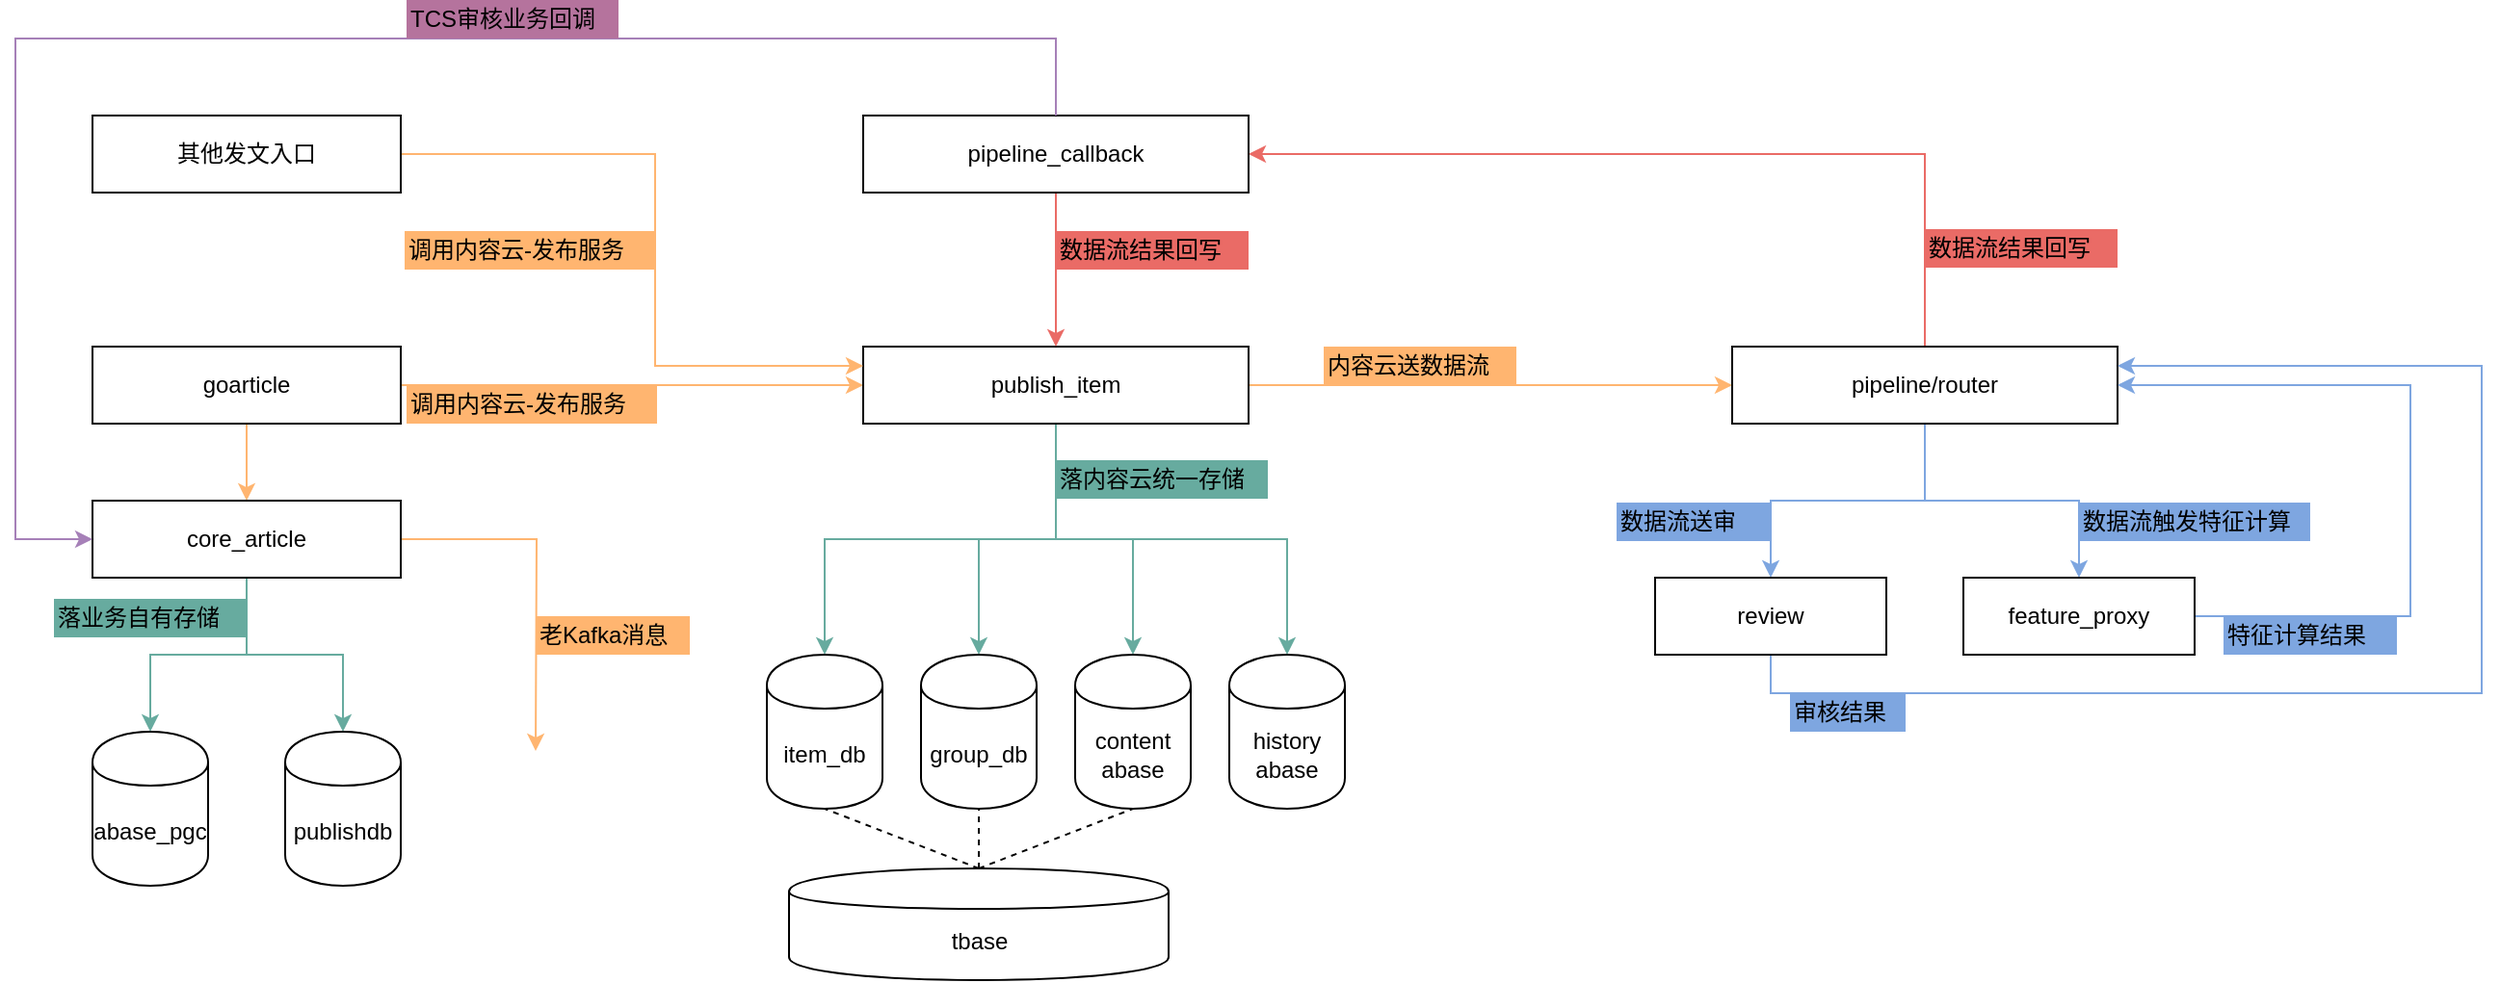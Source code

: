 <mxfile version="12.3.9" type="github" pages="3">
  <diagram id="EpP4jyQt_pI_n_m-LaIv" name="create_item">
    <mxGraphModel dx="1186" dy="613" grid="1" gridSize="10" guides="1" tooltips="1" connect="1" arrows="1" fold="1" page="1" pageScale="1" pageWidth="3300" pageHeight="2339" math="0" shadow="0">
      <root>
        <mxCell id="0"/>
        <mxCell id="1" parent="0"/>
        <mxCell id="oOkz51jh64YVpmQ6YrFG-16" style="edgeStyle=orthogonalEdgeStyle;rounded=0;orthogonalLoop=1;jettySize=auto;html=1;entryX=0;entryY=0.5;entryDx=0;entryDy=0;strokeColor=#FFB570;" parent="1" source="oOkz51jh64YVpmQ6YrFG-1" target="oOkz51jh64YVpmQ6YrFG-5" edge="1">
          <mxGeometry relative="1" as="geometry"/>
        </mxCell>
        <mxCell id="oOkz51jh64YVpmQ6YrFG-18" style="edgeStyle=orthogonalEdgeStyle;rounded=0;orthogonalLoop=1;jettySize=auto;html=1;entryX=0.5;entryY=0;entryDx=0;entryDy=0;strokeColor=#FFB570;" parent="1" source="oOkz51jh64YVpmQ6YrFG-1" target="oOkz51jh64YVpmQ6YrFG-2" edge="1">
          <mxGeometry relative="1" as="geometry"/>
        </mxCell>
        <mxCell id="oOkz51jh64YVpmQ6YrFG-1" value="goarticle" style="rounded=0;whiteSpace=wrap;html=1;" parent="1" vertex="1">
          <mxGeometry x="200" y="360" width="160" height="40" as="geometry"/>
        </mxCell>
        <mxCell id="oOkz51jh64YVpmQ6YrFG-22" style="edgeStyle=orthogonalEdgeStyle;rounded=0;orthogonalLoop=1;jettySize=auto;html=1;strokeColor=#FFB570;" parent="1" source="oOkz51jh64YVpmQ6YrFG-2" edge="1">
          <mxGeometry relative="1" as="geometry">
            <mxPoint x="430" y="570" as="targetPoint"/>
          </mxGeometry>
        </mxCell>
        <mxCell id="oOkz51jh64YVpmQ6YrFG-29" style="edgeStyle=orthogonalEdgeStyle;rounded=0;orthogonalLoop=1;jettySize=auto;html=1;entryX=0.5;entryY=0;entryDx=0;entryDy=0;strokeColor=#67AB9F;" parent="1" source="oOkz51jh64YVpmQ6YrFG-2" target="oOkz51jh64YVpmQ6YrFG-3" edge="1">
          <mxGeometry relative="1" as="geometry"/>
        </mxCell>
        <mxCell id="oOkz51jh64YVpmQ6YrFG-30" style="edgeStyle=orthogonalEdgeStyle;rounded=0;orthogonalLoop=1;jettySize=auto;html=1;entryX=0.5;entryY=0;entryDx=0;entryDy=0;strokeColor=#67AB9F;" parent="1" source="oOkz51jh64YVpmQ6YrFG-2" target="oOkz51jh64YVpmQ6YrFG-4" edge="1">
          <mxGeometry relative="1" as="geometry"/>
        </mxCell>
        <mxCell id="oOkz51jh64YVpmQ6YrFG-2" value="core_article" style="rounded=0;whiteSpace=wrap;html=1;" parent="1" vertex="1">
          <mxGeometry x="200" y="440" width="160" height="40" as="geometry"/>
        </mxCell>
        <mxCell id="oOkz51jh64YVpmQ6YrFG-3" value="abase_pgc" style="shape=cylinder;whiteSpace=wrap;html=1;boundedLbl=1;backgroundOutline=1;" parent="1" vertex="1">
          <mxGeometry x="200" y="560" width="60" height="80" as="geometry"/>
        </mxCell>
        <mxCell id="oOkz51jh64YVpmQ6YrFG-4" value="publishdb" style="shape=cylinder;whiteSpace=wrap;html=1;boundedLbl=1;backgroundOutline=1;" parent="1" vertex="1">
          <mxGeometry x="300" y="560" width="60" height="80" as="geometry"/>
        </mxCell>
        <mxCell id="oOkz51jh64YVpmQ6YrFG-19" style="edgeStyle=orthogonalEdgeStyle;rounded=0;orthogonalLoop=1;jettySize=auto;html=1;entryX=0;entryY=0.5;entryDx=0;entryDy=0;strokeColor=#FFB570;" parent="1" source="oOkz51jh64YVpmQ6YrFG-5" target="oOkz51jh64YVpmQ6YrFG-10" edge="1">
          <mxGeometry relative="1" as="geometry"/>
        </mxCell>
        <mxCell id="oOkz51jh64YVpmQ6YrFG-32" style="edgeStyle=orthogonalEdgeStyle;rounded=0;orthogonalLoop=1;jettySize=auto;html=1;strokeColor=#67AB9F;" parent="1" source="oOkz51jh64YVpmQ6YrFG-5" target="oOkz51jh64YVpmQ6YrFG-6" edge="1">
          <mxGeometry relative="1" as="geometry"/>
        </mxCell>
        <mxCell id="oOkz51jh64YVpmQ6YrFG-33" style="edgeStyle=orthogonalEdgeStyle;rounded=0;orthogonalLoop=1;jettySize=auto;html=1;strokeColor=#67AB9F;" parent="1" source="oOkz51jh64YVpmQ6YrFG-5" target="oOkz51jh64YVpmQ6YrFG-7" edge="1">
          <mxGeometry relative="1" as="geometry"/>
        </mxCell>
        <mxCell id="oOkz51jh64YVpmQ6YrFG-34" style="edgeStyle=orthogonalEdgeStyle;rounded=0;orthogonalLoop=1;jettySize=auto;html=1;entryX=0.5;entryY=0;entryDx=0;entryDy=0;strokeColor=#67AB9F;" parent="1" source="oOkz51jh64YVpmQ6YrFG-5" target="oOkz51jh64YVpmQ6YrFG-8" edge="1">
          <mxGeometry relative="1" as="geometry"/>
        </mxCell>
        <mxCell id="oOkz51jh64YVpmQ6YrFG-35" style="edgeStyle=orthogonalEdgeStyle;rounded=0;orthogonalLoop=1;jettySize=auto;html=1;entryX=0.5;entryY=0;entryDx=0;entryDy=0;strokeColor=#67AB9F;" parent="1" source="oOkz51jh64YVpmQ6YrFG-5" target="oOkz51jh64YVpmQ6YrFG-9" edge="1">
          <mxGeometry relative="1" as="geometry"/>
        </mxCell>
        <mxCell id="oOkz51jh64YVpmQ6YrFG-5" value="publish_item" style="rounded=0;whiteSpace=wrap;html=1;" parent="1" vertex="1">
          <mxGeometry x="600" y="360" width="200" height="40" as="geometry"/>
        </mxCell>
        <mxCell id="oOkz51jh64YVpmQ6YrFG-6" value="item_db" style="shape=cylinder;whiteSpace=wrap;html=1;boundedLbl=1;backgroundOutline=1;" parent="1" vertex="1">
          <mxGeometry x="550" y="520" width="60" height="80" as="geometry"/>
        </mxCell>
        <mxCell id="oOkz51jh64YVpmQ6YrFG-7" value="group_db" style="shape=cylinder;whiteSpace=wrap;html=1;boundedLbl=1;backgroundOutline=1;" parent="1" vertex="1">
          <mxGeometry x="630" y="520" width="60" height="80" as="geometry"/>
        </mxCell>
        <mxCell id="oOkz51jh64YVpmQ6YrFG-8" value="content&lt;br&gt;abase" style="shape=cylinder;whiteSpace=wrap;html=1;boundedLbl=1;backgroundOutline=1;" parent="1" vertex="1">
          <mxGeometry x="710" y="520" width="60" height="80" as="geometry"/>
        </mxCell>
        <mxCell id="oOkz51jh64YVpmQ6YrFG-9" value="history&lt;br&gt;abase" style="shape=cylinder;whiteSpace=wrap;html=1;boundedLbl=1;backgroundOutline=1;" parent="1" vertex="1">
          <mxGeometry x="790" y="520" width="60" height="80" as="geometry"/>
        </mxCell>
        <mxCell id="oOkz51jh64YVpmQ6YrFG-39" style="edgeStyle=orthogonalEdgeStyle;rounded=0;orthogonalLoop=1;jettySize=auto;html=1;entryX=0.5;entryY=0;entryDx=0;entryDy=0;strokeColor=#7EA6E0;" parent="1" source="oOkz51jh64YVpmQ6YrFG-10" target="oOkz51jh64YVpmQ6YrFG-12" edge="1">
          <mxGeometry relative="1" as="geometry"/>
        </mxCell>
        <mxCell id="oOkz51jh64YVpmQ6YrFG-40" style="edgeStyle=orthogonalEdgeStyle;rounded=0;orthogonalLoop=1;jettySize=auto;html=1;entryX=0.5;entryY=0;entryDx=0;entryDy=0;strokeColor=#7EA6E0;" parent="1" source="oOkz51jh64YVpmQ6YrFG-10" target="oOkz51jh64YVpmQ6YrFG-15" edge="1">
          <mxGeometry relative="1" as="geometry"/>
        </mxCell>
        <mxCell id="oOkz51jh64YVpmQ6YrFG-47" style="edgeStyle=orthogonalEdgeStyle;rounded=0;orthogonalLoop=1;jettySize=auto;html=1;entryX=1;entryY=0.5;entryDx=0;entryDy=0;strokeColor=#EA6B66;exitX=0.5;exitY=0;exitDx=0;exitDy=0;" parent="1" source="oOkz51jh64YVpmQ6YrFG-10" target="oOkz51jh64YVpmQ6YrFG-11" edge="1">
          <mxGeometry relative="1" as="geometry"/>
        </mxCell>
        <mxCell id="oOkz51jh64YVpmQ6YrFG-10" value="pipeline/router" style="rounded=0;whiteSpace=wrap;html=1;" parent="1" vertex="1">
          <mxGeometry x="1051" y="360" width="200" height="40" as="geometry"/>
        </mxCell>
        <mxCell id="oOkz51jh64YVpmQ6YrFG-49" style="edgeStyle=orthogonalEdgeStyle;rounded=0;orthogonalLoop=1;jettySize=auto;html=1;entryX=0.5;entryY=0;entryDx=0;entryDy=0;strokeColor=#EA6B66;" parent="1" source="oOkz51jh64YVpmQ6YrFG-11" target="oOkz51jh64YVpmQ6YrFG-5" edge="1">
          <mxGeometry relative="1" as="geometry"/>
        </mxCell>
        <mxCell id="oOkz51jh64YVpmQ6YrFG-11" value="pipeline_callback" style="rounded=0;whiteSpace=wrap;html=1;" parent="1" vertex="1">
          <mxGeometry x="600" y="240" width="200" height="40" as="geometry"/>
        </mxCell>
        <mxCell id="oOkz51jh64YVpmQ6YrFG-45" style="edgeStyle=orthogonalEdgeStyle;rounded=0;orthogonalLoop=1;jettySize=auto;html=1;entryX=1;entryY=0.25;entryDx=0;entryDy=0;strokeColor=#7EA6E0;exitX=0.5;exitY=1;exitDx=0;exitDy=0;" parent="1" source="oOkz51jh64YVpmQ6YrFG-12" target="oOkz51jh64YVpmQ6YrFG-10" edge="1">
          <mxGeometry relative="1" as="geometry">
            <Array as="points">
              <mxPoint x="1071" y="540"/>
              <mxPoint x="1440" y="540"/>
              <mxPoint x="1440" y="370"/>
            </Array>
          </mxGeometry>
        </mxCell>
        <mxCell id="oOkz51jh64YVpmQ6YrFG-51" style="edgeStyle=orthogonalEdgeStyle;rounded=0;orthogonalLoop=1;jettySize=auto;html=1;exitX=0.5;exitY=0;exitDx=0;exitDy=0;entryX=0;entryY=0.5;entryDx=0;entryDy=0;strokeColor=#A680B8;" parent="1" source="oOkz51jh64YVpmQ6YrFG-11" target="oOkz51jh64YVpmQ6YrFG-2" edge="1">
          <mxGeometry relative="1" as="geometry">
            <Array as="points">
              <mxPoint x="700" y="200"/>
              <mxPoint x="160" y="200"/>
              <mxPoint x="160" y="460"/>
            </Array>
          </mxGeometry>
        </mxCell>
        <mxCell id="oOkz51jh64YVpmQ6YrFG-12" value="review" style="rounded=0;whiteSpace=wrap;html=1;" parent="1" vertex="1">
          <mxGeometry x="1011" y="480" width="120" height="40" as="geometry"/>
        </mxCell>
        <mxCell id="oOkz51jh64YVpmQ6YrFG-43" style="edgeStyle=orthogonalEdgeStyle;rounded=0;orthogonalLoop=1;jettySize=auto;html=1;entryX=1;entryY=0.5;entryDx=0;entryDy=0;strokeColor=#7EA6E0;exitX=1;exitY=0.5;exitDx=0;exitDy=0;" parent="1" source="oOkz51jh64YVpmQ6YrFG-15" target="oOkz51jh64YVpmQ6YrFG-10" edge="1">
          <mxGeometry relative="1" as="geometry">
            <Array as="points">
              <mxPoint x="1403" y="500"/>
              <mxPoint x="1403" y="380"/>
            </Array>
          </mxGeometry>
        </mxCell>
        <mxCell id="oOkz51jh64YVpmQ6YrFG-15" value="feature_proxy" style="rounded=0;whiteSpace=wrap;html=1;" parent="1" vertex="1">
          <mxGeometry x="1171" y="480" width="120" height="40" as="geometry"/>
        </mxCell>
        <mxCell id="oOkz51jh64YVpmQ6YrFG-23" value="老Kafka消息&lt;br&gt;" style="text;html=1;resizable=0;points=[];autosize=1;align=left;verticalAlign=top;spacingTop=-4;fillColor=#FFB570;" parent="1" vertex="1">
          <mxGeometry x="430" y="500" width="80" height="20" as="geometry"/>
        </mxCell>
        <mxCell id="oOkz51jh64YVpmQ6YrFG-26" style="edgeStyle=orthogonalEdgeStyle;rounded=0;orthogonalLoop=1;jettySize=auto;html=1;entryX=0;entryY=0.25;entryDx=0;entryDy=0;strokeColor=#FFB570;" parent="1" source="oOkz51jh64YVpmQ6YrFG-25" target="oOkz51jh64YVpmQ6YrFG-5" edge="1">
          <mxGeometry relative="1" as="geometry">
            <Array as="points">
              <mxPoint x="492" y="260"/>
              <mxPoint x="492" y="370"/>
            </Array>
          </mxGeometry>
        </mxCell>
        <mxCell id="oOkz51jh64YVpmQ6YrFG-25" value="其他发文入口" style="rounded=0;whiteSpace=wrap;html=1;" parent="1" vertex="1">
          <mxGeometry x="200" y="240" width="160" height="40" as="geometry"/>
        </mxCell>
        <mxCell id="oOkz51jh64YVpmQ6YrFG-27" value="调用内容云-发布服务" style="text;html=1;resizable=0;points=[];autosize=1;align=left;verticalAlign=top;spacingTop=-4;fillColor=#FFB570;" parent="1" vertex="1">
          <mxGeometry x="363" y="380" width="130" height="20" as="geometry"/>
        </mxCell>
        <mxCell id="oOkz51jh64YVpmQ6YrFG-31" value="落业务自有存储" style="text;html=1;resizable=0;points=[];autosize=1;align=left;verticalAlign=top;spacingTop=-4;fillColor=#67AB9F;" parent="1" vertex="1">
          <mxGeometry x="180" y="491" width="100" height="20" as="geometry"/>
        </mxCell>
        <mxCell id="oOkz51jh64YVpmQ6YrFG-36" value="落内容云统一存储" style="text;html=1;resizable=0;points=[];autosize=1;align=left;verticalAlign=top;spacingTop=-4;fillColor=#67AB9F;" parent="1" vertex="1">
          <mxGeometry x="700" y="419" width="110" height="20" as="geometry"/>
        </mxCell>
        <mxCell id="oOkz51jh64YVpmQ6YrFG-37" value="调用内容云-发布服务" style="text;html=1;resizable=0;points=[];autosize=1;align=left;verticalAlign=top;spacingTop=-4;fillColor=#FFB570;" parent="1" vertex="1">
          <mxGeometry x="362" y="300" width="130" height="20" as="geometry"/>
        </mxCell>
        <mxCell id="oOkz51jh64YVpmQ6YrFG-38" value="内容云送数据流" style="text;html=1;resizable=0;points=[];autosize=1;align=left;verticalAlign=top;spacingTop=-4;fillColor=#FFB570;" parent="1" vertex="1">
          <mxGeometry x="839" y="360" width="100" height="20" as="geometry"/>
        </mxCell>
        <mxCell id="oOkz51jh64YVpmQ6YrFG-41" value="数据流送审" style="text;html=1;resizable=0;points=[];autosize=1;align=left;verticalAlign=top;spacingTop=-4;fillColor=#7EA6E0;" parent="1" vertex="1">
          <mxGeometry x="991" y="441" width="80" height="20" as="geometry"/>
        </mxCell>
        <mxCell id="oOkz51jh64YVpmQ6YrFG-42" value="数据流触发特征计算" style="text;html=1;resizable=0;points=[];autosize=1;align=left;verticalAlign=top;spacingTop=-4;fillColor=#7EA6E0;" parent="1" vertex="1">
          <mxGeometry x="1231" y="441" width="120" height="20" as="geometry"/>
        </mxCell>
        <mxCell id="oOkz51jh64YVpmQ6YrFG-44" value="特征计算结果" style="text;html=1;resizable=0;points=[];autosize=1;align=left;verticalAlign=top;spacingTop=-4;fillColor=#7EA6E0;" parent="1" vertex="1">
          <mxGeometry x="1306" y="500" width="90" height="20" as="geometry"/>
        </mxCell>
        <mxCell id="oOkz51jh64YVpmQ6YrFG-46" value="审核结果" style="text;html=1;resizable=0;points=[];autosize=1;align=left;verticalAlign=top;spacingTop=-4;fillColor=#7EA6E0;" parent="1" vertex="1">
          <mxGeometry x="1081" y="540" width="60" height="20" as="geometry"/>
        </mxCell>
        <mxCell id="oOkz51jh64YVpmQ6YrFG-48" value="数据流结果回写" style="text;html=1;resizable=0;points=[];autosize=1;align=left;verticalAlign=top;spacingTop=-4;fillColor=#EA6B66;" parent="1" vertex="1">
          <mxGeometry x="1151" y="299" width="100" height="20" as="geometry"/>
        </mxCell>
        <mxCell id="oOkz51jh64YVpmQ6YrFG-50" value="数据流结果回写" style="text;html=1;resizable=0;points=[];autosize=1;align=left;verticalAlign=top;spacingTop=-4;fillColor=#EA6B66;" parent="1" vertex="1">
          <mxGeometry x="700" y="300" width="100" height="20" as="geometry"/>
        </mxCell>
        <mxCell id="oOkz51jh64YVpmQ6YrFG-52" value="TCS审核业务回调" style="text;html=1;resizable=0;points=[];autosize=1;align=left;verticalAlign=top;spacingTop=-4;fillColor=#B5739D;" parent="1" vertex="1">
          <mxGeometry x="363" y="180" width="110" height="20" as="geometry"/>
        </mxCell>
        <mxCell id="J-Qc5nyTS2z0OFROKKuH-1" value="tbase" style="shape=cylinder;whiteSpace=wrap;html=1;boundedLbl=1;backgroundOutline=1;" vertex="1" parent="1">
          <mxGeometry x="561.5" y="631" width="197" height="58" as="geometry"/>
        </mxCell>
        <mxCell id="J-Qc5nyTS2z0OFROKKuH-2" value="" style="endArrow=none;dashed=1;html=1;entryX=0.5;entryY=1;entryDx=0;entryDy=0;exitX=0.5;exitY=0;exitDx=0;exitDy=0;" edge="1" parent="1" source="J-Qc5nyTS2z0OFROKKuH-1" target="oOkz51jh64YVpmQ6YrFG-6">
          <mxGeometry width="50" height="50" relative="1" as="geometry">
            <mxPoint x="569" y="638" as="sourcePoint"/>
            <mxPoint x="619" y="588" as="targetPoint"/>
          </mxGeometry>
        </mxCell>
        <mxCell id="J-Qc5nyTS2z0OFROKKuH-3" value="" style="endArrow=none;dashed=1;html=1;entryX=0.5;entryY=1;entryDx=0;entryDy=0;exitX=0.5;exitY=0;exitDx=0;exitDy=0;" edge="1" parent="1" source="J-Qc5nyTS2z0OFROKKuH-1" target="oOkz51jh64YVpmQ6YrFG-7">
          <mxGeometry width="50" height="50" relative="1" as="geometry">
            <mxPoint x="660" y="621" as="sourcePoint"/>
            <mxPoint x="590" y="610" as="targetPoint"/>
          </mxGeometry>
        </mxCell>
        <mxCell id="J-Qc5nyTS2z0OFROKKuH-4" value="" style="endArrow=none;dashed=1;html=1;entryX=0.5;entryY=1;entryDx=0;entryDy=0;exitX=0.5;exitY=0;exitDx=0;exitDy=0;" edge="1" parent="1" source="J-Qc5nyTS2z0OFROKKuH-1" target="oOkz51jh64YVpmQ6YrFG-8">
          <mxGeometry width="50" height="50" relative="1" as="geometry">
            <mxPoint x="670" y="629" as="sourcePoint"/>
            <mxPoint x="590" y="610" as="targetPoint"/>
          </mxGeometry>
        </mxCell>
      </root>
    </mxGraphModel>
  </diagram>
  <diagram id="zYw7bNi2c0RoIsrcvD85" name="modify_attr">
    <mxGraphModel dx="1158" dy="647" grid="0" gridSize="10" guides="1" tooltips="1" connect="1" arrows="1" fold="1" page="1" pageScale="1" pageWidth="3300" pageHeight="2339" math="0" shadow="0">
      <root>
        <mxCell id="j9Kb1_K6KzyIcy2ZRyKr-0"/>
        <mxCell id="j9Kb1_K6KzyIcy2ZRyKr-1" parent="j9Kb1_K6KzyIcy2ZRyKr-0"/>
        <mxCell id="Cj10wNdmsMZccu9kjFUP-3" style="edgeStyle=orthogonalEdgeStyle;rounded=0;orthogonalLoop=1;jettySize=auto;html=1;strokeColor=#FFB570;" edge="1" parent="j9Kb1_K6KzyIcy2ZRyKr-1" source="Cj10wNdmsMZccu9kjFUP-6">
          <mxGeometry relative="1" as="geometry">
            <mxPoint x="430" y="460" as="targetPoint"/>
            <Array as="points">
              <mxPoint x="430" y="390"/>
            </Array>
          </mxGeometry>
        </mxCell>
        <mxCell id="Cj10wNdmsMZccu9kjFUP-4" style="edgeStyle=orthogonalEdgeStyle;rounded=0;orthogonalLoop=1;jettySize=auto;html=1;entryX=0.5;entryY=0;entryDx=0;entryDy=0;strokeColor=#67AB9F;" edge="1" parent="j9Kb1_K6KzyIcy2ZRyKr-1" source="Cj10wNdmsMZccu9kjFUP-6" target="Cj10wNdmsMZccu9kjFUP-7">
          <mxGeometry relative="1" as="geometry"/>
        </mxCell>
        <mxCell id="Cj10wNdmsMZccu9kjFUP-5" style="edgeStyle=orthogonalEdgeStyle;rounded=0;orthogonalLoop=1;jettySize=auto;html=1;entryX=0.5;entryY=0;entryDx=0;entryDy=0;strokeColor=#67AB9F;" edge="1" parent="j9Kb1_K6KzyIcy2ZRyKr-1" source="Cj10wNdmsMZccu9kjFUP-6" target="Cj10wNdmsMZccu9kjFUP-8">
          <mxGeometry relative="1" as="geometry"/>
        </mxCell>
        <mxCell id="Cj10wNdmsMZccu9kjFUP-49" style="edgeStyle=orthogonalEdgeStyle;rounded=0;orthogonalLoop=1;jettySize=auto;html=1;exitX=1;exitY=0.5;exitDx=0;exitDy=0;entryX=0;entryY=0.5;entryDx=0;entryDy=0;strokeColor=#FFB570;" edge="1" parent="j9Kb1_K6KzyIcy2ZRyKr-1" source="Cj10wNdmsMZccu9kjFUP-6" target="Cj10wNdmsMZccu9kjFUP-14">
          <mxGeometry relative="1" as="geometry"/>
        </mxCell>
        <mxCell id="Cj10wNdmsMZccu9kjFUP-6" value="core_article" style="rounded=0;whiteSpace=wrap;html=1;" vertex="1" parent="j9Kb1_K6KzyIcy2ZRyKr-1">
          <mxGeometry x="200" y="360" width="160" height="40" as="geometry"/>
        </mxCell>
        <mxCell id="Cj10wNdmsMZccu9kjFUP-7" value="abase_pgc" style="shape=cylinder;whiteSpace=wrap;html=1;boundedLbl=1;backgroundOutline=1;" vertex="1" parent="j9Kb1_K6KzyIcy2ZRyKr-1">
          <mxGeometry x="200" y="480" width="60" height="80" as="geometry"/>
        </mxCell>
        <mxCell id="Cj10wNdmsMZccu9kjFUP-8" value="publishdb" style="shape=cylinder;whiteSpace=wrap;html=1;boundedLbl=1;backgroundOutline=1;" vertex="1" parent="j9Kb1_K6KzyIcy2ZRyKr-1">
          <mxGeometry x="300" y="480" width="60" height="80" as="geometry"/>
        </mxCell>
        <mxCell id="Cj10wNdmsMZccu9kjFUP-9" style="edgeStyle=orthogonalEdgeStyle;rounded=0;orthogonalLoop=1;jettySize=auto;html=1;entryX=0;entryY=0.5;entryDx=0;entryDy=0;strokeColor=#FFB570;" edge="1" parent="j9Kb1_K6KzyIcy2ZRyKr-1" source="Cj10wNdmsMZccu9kjFUP-14" target="Cj10wNdmsMZccu9kjFUP-22">
          <mxGeometry relative="1" as="geometry"/>
        </mxCell>
        <mxCell id="Cj10wNdmsMZccu9kjFUP-10" style="edgeStyle=orthogonalEdgeStyle;rounded=0;orthogonalLoop=1;jettySize=auto;html=1;strokeColor=#67AB9F;" edge="1" parent="j9Kb1_K6KzyIcy2ZRyKr-1" source="Cj10wNdmsMZccu9kjFUP-14" target="Cj10wNdmsMZccu9kjFUP-15">
          <mxGeometry relative="1" as="geometry">
            <Array as="points">
              <mxPoint x="700" y="460"/>
              <mxPoint x="580" y="460"/>
            </Array>
          </mxGeometry>
        </mxCell>
        <mxCell id="Cj10wNdmsMZccu9kjFUP-11" style="edgeStyle=orthogonalEdgeStyle;rounded=0;orthogonalLoop=1;jettySize=auto;html=1;strokeColor=#67AB9F;" edge="1" parent="j9Kb1_K6KzyIcy2ZRyKr-1" source="Cj10wNdmsMZccu9kjFUP-14" target="Cj10wNdmsMZccu9kjFUP-16">
          <mxGeometry relative="1" as="geometry">
            <Array as="points">
              <mxPoint x="700" y="460"/>
              <mxPoint x="660" y="460"/>
            </Array>
          </mxGeometry>
        </mxCell>
        <mxCell id="Cj10wNdmsMZccu9kjFUP-12" style="edgeStyle=orthogonalEdgeStyle;rounded=0;orthogonalLoop=1;jettySize=auto;html=1;entryX=0.5;entryY=0;entryDx=0;entryDy=0;strokeColor=#67AB9F;" edge="1" parent="j9Kb1_K6KzyIcy2ZRyKr-1" source="Cj10wNdmsMZccu9kjFUP-14" target="Cj10wNdmsMZccu9kjFUP-17">
          <mxGeometry relative="1" as="geometry">
            <Array as="points">
              <mxPoint x="700" y="460"/>
              <mxPoint x="740" y="460"/>
            </Array>
          </mxGeometry>
        </mxCell>
        <mxCell id="Cj10wNdmsMZccu9kjFUP-13" style="edgeStyle=orthogonalEdgeStyle;rounded=0;orthogonalLoop=1;jettySize=auto;html=1;entryX=0.5;entryY=0;entryDx=0;entryDy=0;strokeColor=#67AB9F;" edge="1" parent="j9Kb1_K6KzyIcy2ZRyKr-1" source="Cj10wNdmsMZccu9kjFUP-14" target="Cj10wNdmsMZccu9kjFUP-18">
          <mxGeometry relative="1" as="geometry">
            <Array as="points">
              <mxPoint x="700" y="460"/>
              <mxPoint x="820" y="460"/>
            </Array>
          </mxGeometry>
        </mxCell>
        <mxCell id="Cj10wNdmsMZccu9kjFUP-14" value="publish_item" style="rounded=0;whiteSpace=wrap;html=1;" vertex="1" parent="j9Kb1_K6KzyIcy2ZRyKr-1">
          <mxGeometry x="600" y="360" width="200" height="40" as="geometry"/>
        </mxCell>
        <mxCell id="Cj10wNdmsMZccu9kjFUP-15" value="item_db" style="shape=cylinder;whiteSpace=wrap;html=1;boundedLbl=1;backgroundOutline=1;" vertex="1" parent="j9Kb1_K6KzyIcy2ZRyKr-1">
          <mxGeometry x="550" y="490" width="60" height="80" as="geometry"/>
        </mxCell>
        <mxCell id="Cj10wNdmsMZccu9kjFUP-16" value="group_db" style="shape=cylinder;whiteSpace=wrap;html=1;boundedLbl=1;backgroundOutline=1;" vertex="1" parent="j9Kb1_K6KzyIcy2ZRyKr-1">
          <mxGeometry x="630" y="490" width="60" height="80" as="geometry"/>
        </mxCell>
        <mxCell id="Cj10wNdmsMZccu9kjFUP-17" value="content&lt;br&gt;abase" style="shape=cylinder;whiteSpace=wrap;html=1;boundedLbl=1;backgroundOutline=1;" vertex="1" parent="j9Kb1_K6KzyIcy2ZRyKr-1">
          <mxGeometry x="710" y="490" width="60" height="80" as="geometry"/>
        </mxCell>
        <mxCell id="Cj10wNdmsMZccu9kjFUP-18" value="history&lt;br&gt;abase" style="shape=cylinder;whiteSpace=wrap;html=1;boundedLbl=1;backgroundOutline=1;" vertex="1" parent="j9Kb1_K6KzyIcy2ZRyKr-1">
          <mxGeometry x="790" y="490" width="60" height="80" as="geometry"/>
        </mxCell>
        <mxCell id="Cj10wNdmsMZccu9kjFUP-21" style="edgeStyle=orthogonalEdgeStyle;rounded=0;orthogonalLoop=1;jettySize=auto;html=1;entryX=1;entryY=0.5;entryDx=0;entryDy=0;strokeColor=#EA6B66;exitX=0.5;exitY=0;exitDx=0;exitDy=0;" edge="1" parent="j9Kb1_K6KzyIcy2ZRyKr-1" source="Cj10wNdmsMZccu9kjFUP-22" target="Cj10wNdmsMZccu9kjFUP-24">
          <mxGeometry relative="1" as="geometry"/>
        </mxCell>
        <mxCell id="Cj10wNdmsMZccu9kjFUP-22" value="pipeline/router" style="rounded=0;whiteSpace=wrap;html=1;" vertex="1" parent="j9Kb1_K6KzyIcy2ZRyKr-1">
          <mxGeometry x="960" y="360" width="200" height="40" as="geometry"/>
        </mxCell>
        <mxCell id="Cj10wNdmsMZccu9kjFUP-23" style="edgeStyle=orthogonalEdgeStyle;rounded=0;orthogonalLoop=1;jettySize=auto;html=1;entryX=0.5;entryY=0;entryDx=0;entryDy=0;strokeColor=#EA6B66;" edge="1" parent="j9Kb1_K6KzyIcy2ZRyKr-1" source="Cj10wNdmsMZccu9kjFUP-24" target="Cj10wNdmsMZccu9kjFUP-14">
          <mxGeometry relative="1" as="geometry"/>
        </mxCell>
        <mxCell id="Cj10wNdmsMZccu9kjFUP-24" value="pipeline_callback" style="rounded=0;whiteSpace=wrap;html=1;" vertex="1" parent="j9Kb1_K6KzyIcy2ZRyKr-1">
          <mxGeometry x="600" y="240" width="200" height="40" as="geometry"/>
        </mxCell>
        <mxCell id="Cj10wNdmsMZccu9kjFUP-30" value="老Kafka消息&lt;br&gt;" style="text;html=1;resizable=0;points=[];autosize=1;align=left;verticalAlign=top;spacingTop=-4;fillColor=#FFB570;" vertex="1" parent="j9Kb1_K6KzyIcy2ZRyKr-1">
          <mxGeometry x="430" y="400" width="80" height="20" as="geometry"/>
        </mxCell>
        <mxCell id="Cj10wNdmsMZccu9kjFUP-34" value="落业务自有存储" style="text;html=1;resizable=0;points=[];autosize=1;align=left;verticalAlign=top;spacingTop=-4;fillColor=#67AB9F;" vertex="1" parent="j9Kb1_K6KzyIcy2ZRyKr-1">
          <mxGeometry x="180" y="409" width="100" height="20" as="geometry"/>
        </mxCell>
        <mxCell id="Cj10wNdmsMZccu9kjFUP-35" value="落内容云统一存储" style="text;html=1;resizable=0;points=[];autosize=1;align=left;verticalAlign=top;spacingTop=-4;fillColor=#67AB9F;" vertex="1" parent="j9Kb1_K6KzyIcy2ZRyKr-1">
          <mxGeometry x="700" y="419" width="110" height="20" as="geometry"/>
        </mxCell>
        <mxCell id="Cj10wNdmsMZccu9kjFUP-37" value="内容云送数据流" style="text;html=1;resizable=0;points=[];autosize=1;align=left;verticalAlign=top;spacingTop=-4;fillColor=#FFB570;" vertex="1" parent="j9Kb1_K6KzyIcy2ZRyKr-1">
          <mxGeometry x="830" y="360" width="100" height="20" as="geometry"/>
        </mxCell>
        <mxCell id="Cj10wNdmsMZccu9kjFUP-42" value="数据流结果回写" style="text;html=1;resizable=0;points=[];autosize=1;align=left;verticalAlign=top;spacingTop=-4;fillColor=#EA6B66;" vertex="1" parent="j9Kb1_K6KzyIcy2ZRyKr-1">
          <mxGeometry x="1060" y="299" width="100" height="20" as="geometry"/>
        </mxCell>
        <mxCell id="Cj10wNdmsMZccu9kjFUP-43" value="数据流结果回写" style="text;html=1;resizable=0;points=[];autosize=1;align=left;verticalAlign=top;spacingTop=-4;fillColor=#EA6B66;" vertex="1" parent="j9Kb1_K6KzyIcy2ZRyKr-1">
          <mxGeometry x="700" y="300" width="100" height="20" as="geometry"/>
        </mxCell>
        <mxCell id="Cj10wNdmsMZccu9kjFUP-45" value="tbase" style="shape=cylinder;whiteSpace=wrap;html=1;boundedLbl=1;backgroundOutline=1;" vertex="1" parent="j9Kb1_K6KzyIcy2ZRyKr-1">
          <mxGeometry x="561.5" y="601" width="197" height="58" as="geometry"/>
        </mxCell>
        <mxCell id="Cj10wNdmsMZccu9kjFUP-46" value="" style="endArrow=none;dashed=1;html=1;entryX=0.5;entryY=1;entryDx=0;entryDy=0;exitX=0.5;exitY=0;exitDx=0;exitDy=0;" edge="1" parent="j9Kb1_K6KzyIcy2ZRyKr-1" source="Cj10wNdmsMZccu9kjFUP-45" target="Cj10wNdmsMZccu9kjFUP-15">
          <mxGeometry width="50" height="50" relative="1" as="geometry">
            <mxPoint x="569" y="608" as="sourcePoint"/>
            <mxPoint x="619" y="558" as="targetPoint"/>
          </mxGeometry>
        </mxCell>
        <mxCell id="Cj10wNdmsMZccu9kjFUP-47" value="" style="endArrow=none;dashed=1;html=1;entryX=0.5;entryY=1;entryDx=0;entryDy=0;exitX=0.5;exitY=0;exitDx=0;exitDy=0;" edge="1" parent="j9Kb1_K6KzyIcy2ZRyKr-1" source="Cj10wNdmsMZccu9kjFUP-45" target="Cj10wNdmsMZccu9kjFUP-16">
          <mxGeometry width="50" height="50" relative="1" as="geometry">
            <mxPoint x="660" y="591" as="sourcePoint"/>
            <mxPoint x="590" y="580" as="targetPoint"/>
          </mxGeometry>
        </mxCell>
        <mxCell id="Cj10wNdmsMZccu9kjFUP-48" value="" style="endArrow=none;dashed=1;html=1;entryX=0.5;entryY=1;entryDx=0;entryDy=0;exitX=0.5;exitY=0;exitDx=0;exitDy=0;" edge="1" parent="j9Kb1_K6KzyIcy2ZRyKr-1" source="Cj10wNdmsMZccu9kjFUP-45" target="Cj10wNdmsMZccu9kjFUP-17">
          <mxGeometry width="50" height="50" relative="1" as="geometry">
            <mxPoint x="670" y="599" as="sourcePoint"/>
            <mxPoint x="590" y="580" as="targetPoint"/>
          </mxGeometry>
        </mxCell>
        <mxCell id="Cj10wNdmsMZccu9kjFUP-50" value="修改在线属性/修改history属性" style="text;html=1;align=center;verticalAlign=middle;resizable=0;points=[];;autosize=1;fillColor=#FFB570;" vertex="1" parent="j9Kb1_K6KzyIcy2ZRyKr-1">
          <mxGeometry x="391" y="360" width="170" height="20" as="geometry"/>
        </mxCell>
        <mxCell id="uIkFVY_VnUx2Y8d6uILq-1" style="edgeStyle=orthogonalEdgeStyle;rounded=0;orthogonalLoop=1;jettySize=auto;html=1;entryX=0;entryY=0.25;entryDx=0;entryDy=0;strokeColor=#FFB570;" edge="1" parent="j9Kb1_K6KzyIcy2ZRyKr-1" source="uIkFVY_VnUx2Y8d6uILq-0" target="Cj10wNdmsMZccu9kjFUP-14">
          <mxGeometry relative="1" as="geometry">
            <Array as="points">
              <mxPoint x="570" y="260"/>
              <mxPoint x="570" y="370"/>
            </Array>
          </mxGeometry>
        </mxCell>
        <mxCell id="uIkFVY_VnUx2Y8d6uILq-0" value="其他修改入口" style="rounded=0;whiteSpace=wrap;html=1;" vertex="1" parent="j9Kb1_K6KzyIcy2ZRyKr-1">
          <mxGeometry x="200" y="240" width="160" height="40" as="geometry"/>
        </mxCell>
        <mxCell id="uIkFVY_VnUx2Y8d6uILq-2" value="修改在线属性/修改history属性" style="text;html=1;align=center;verticalAlign=middle;resizable=0;points=[];;autosize=1;fillColor=#FFB570;" vertex="1" parent="j9Kb1_K6KzyIcy2ZRyKr-1">
          <mxGeometry x="380" y="260" width="170" height="20" as="geometry"/>
        </mxCell>
      </root>
    </mxGraphModel>
  </diagram>
  <diagram id="5hRqLa-cXZ7MAn5_sRpX" name="delete">
    <mxGraphModel dx="1158" dy="647" grid="0" gridSize="10" guides="1" tooltips="1" connect="1" arrows="1" fold="1" page="1" pageScale="1" pageWidth="3300" pageHeight="2339" math="0" shadow="0">
      <root>
        <mxCell id="iRkzsAvpIhlEOMWiffFH-0"/>
        <mxCell id="iRkzsAvpIhlEOMWiffFH-1" parent="iRkzsAvpIhlEOMWiffFH-0"/>
        <mxCell id="Y_5ltwFtwopd_puXRpSr-0" style="edgeStyle=orthogonalEdgeStyle;rounded=0;orthogonalLoop=1;jettySize=auto;html=1;strokeColor=#FFB570;" edge="1" parent="iRkzsAvpIhlEOMWiffFH-1" source="Y_5ltwFtwopd_puXRpSr-4">
          <mxGeometry relative="1" as="geometry">
            <mxPoint x="430" y="460" as="targetPoint"/>
            <Array as="points">
              <mxPoint x="430" y="390"/>
            </Array>
          </mxGeometry>
        </mxCell>
        <mxCell id="Y_5ltwFtwopd_puXRpSr-1" style="edgeStyle=orthogonalEdgeStyle;rounded=0;orthogonalLoop=1;jettySize=auto;html=1;entryX=0.5;entryY=0;entryDx=0;entryDy=0;strokeColor=#67AB9F;" edge="1" parent="iRkzsAvpIhlEOMWiffFH-1" source="Y_5ltwFtwopd_puXRpSr-4" target="Y_5ltwFtwopd_puXRpSr-5">
          <mxGeometry relative="1" as="geometry"/>
        </mxCell>
        <mxCell id="Y_5ltwFtwopd_puXRpSr-2" style="edgeStyle=orthogonalEdgeStyle;rounded=0;orthogonalLoop=1;jettySize=auto;html=1;entryX=0.5;entryY=0;entryDx=0;entryDy=0;strokeColor=#67AB9F;" edge="1" parent="iRkzsAvpIhlEOMWiffFH-1" source="Y_5ltwFtwopd_puXRpSr-4" target="Y_5ltwFtwopd_puXRpSr-6">
          <mxGeometry relative="1" as="geometry"/>
        </mxCell>
        <mxCell id="Y_5ltwFtwopd_puXRpSr-3" style="edgeStyle=orthogonalEdgeStyle;rounded=0;orthogonalLoop=1;jettySize=auto;html=1;exitX=1;exitY=0.5;exitDx=0;exitDy=0;entryX=0;entryY=0.5;entryDx=0;entryDy=0;strokeColor=#FFB570;" edge="1" parent="iRkzsAvpIhlEOMWiffFH-1" source="Y_5ltwFtwopd_puXRpSr-4" target="Y_5ltwFtwopd_puXRpSr-12">
          <mxGeometry relative="1" as="geometry"/>
        </mxCell>
        <mxCell id="Y_5ltwFtwopd_puXRpSr-4" value="core_article" style="rounded=0;whiteSpace=wrap;html=1;" vertex="1" parent="iRkzsAvpIhlEOMWiffFH-1">
          <mxGeometry x="200" y="360" width="160" height="40" as="geometry"/>
        </mxCell>
        <mxCell id="Y_5ltwFtwopd_puXRpSr-5" value="abase_pgc" style="shape=cylinder;whiteSpace=wrap;html=1;boundedLbl=1;backgroundOutline=1;" vertex="1" parent="iRkzsAvpIhlEOMWiffFH-1">
          <mxGeometry x="200" y="480" width="60" height="80" as="geometry"/>
        </mxCell>
        <mxCell id="Y_5ltwFtwopd_puXRpSr-6" value="publishdb" style="shape=cylinder;whiteSpace=wrap;html=1;boundedLbl=1;backgroundOutline=1;" vertex="1" parent="iRkzsAvpIhlEOMWiffFH-1">
          <mxGeometry x="300" y="480" width="60" height="80" as="geometry"/>
        </mxCell>
        <mxCell id="Y_5ltwFtwopd_puXRpSr-7" style="edgeStyle=orthogonalEdgeStyle;rounded=0;orthogonalLoop=1;jettySize=auto;html=1;entryX=0;entryY=0.5;entryDx=0;entryDy=0;strokeColor=#FFB570;" edge="1" parent="iRkzsAvpIhlEOMWiffFH-1" source="Y_5ltwFtwopd_puXRpSr-12" target="Y_5ltwFtwopd_puXRpSr-18">
          <mxGeometry relative="1" as="geometry"/>
        </mxCell>
        <mxCell id="Y_5ltwFtwopd_puXRpSr-8" style="edgeStyle=orthogonalEdgeStyle;rounded=0;orthogonalLoop=1;jettySize=auto;html=1;strokeColor=#67AB9F;" edge="1" parent="iRkzsAvpIhlEOMWiffFH-1" source="Y_5ltwFtwopd_puXRpSr-12" target="Y_5ltwFtwopd_puXRpSr-13">
          <mxGeometry relative="1" as="geometry">
            <Array as="points">
              <mxPoint x="700" y="460"/>
              <mxPoint x="580" y="460"/>
            </Array>
          </mxGeometry>
        </mxCell>
        <mxCell id="Y_5ltwFtwopd_puXRpSr-9" style="edgeStyle=orthogonalEdgeStyle;rounded=0;orthogonalLoop=1;jettySize=auto;html=1;strokeColor=#67AB9F;" edge="1" parent="iRkzsAvpIhlEOMWiffFH-1" source="Y_5ltwFtwopd_puXRpSr-12" target="Y_5ltwFtwopd_puXRpSr-14">
          <mxGeometry relative="1" as="geometry">
            <Array as="points">
              <mxPoint x="700" y="460"/>
              <mxPoint x="660" y="460"/>
            </Array>
          </mxGeometry>
        </mxCell>
        <mxCell id="Y_5ltwFtwopd_puXRpSr-10" style="edgeStyle=orthogonalEdgeStyle;rounded=0;orthogonalLoop=1;jettySize=auto;html=1;entryX=0.5;entryY=0;entryDx=0;entryDy=0;strokeColor=#67AB9F;" edge="1" parent="iRkzsAvpIhlEOMWiffFH-1" source="Y_5ltwFtwopd_puXRpSr-12" target="Y_5ltwFtwopd_puXRpSr-15">
          <mxGeometry relative="1" as="geometry">
            <Array as="points">
              <mxPoint x="700" y="460"/>
              <mxPoint x="740" y="460"/>
            </Array>
          </mxGeometry>
        </mxCell>
        <mxCell id="Y_5ltwFtwopd_puXRpSr-11" style="edgeStyle=orthogonalEdgeStyle;rounded=0;orthogonalLoop=1;jettySize=auto;html=1;entryX=0.5;entryY=0;entryDx=0;entryDy=0;strokeColor=#67AB9F;" edge="1" parent="iRkzsAvpIhlEOMWiffFH-1" source="Y_5ltwFtwopd_puXRpSr-12" target="Y_5ltwFtwopd_puXRpSr-16">
          <mxGeometry relative="1" as="geometry">
            <Array as="points">
              <mxPoint x="700" y="460"/>
              <mxPoint x="820" y="460"/>
            </Array>
          </mxGeometry>
        </mxCell>
        <mxCell id="Y_5ltwFtwopd_puXRpSr-12" value="publish_item" style="rounded=0;whiteSpace=wrap;html=1;" vertex="1" parent="iRkzsAvpIhlEOMWiffFH-1">
          <mxGeometry x="600" y="360" width="200" height="40" as="geometry"/>
        </mxCell>
        <mxCell id="Y_5ltwFtwopd_puXRpSr-13" value="item_db" style="shape=cylinder;whiteSpace=wrap;html=1;boundedLbl=1;backgroundOutline=1;" vertex="1" parent="iRkzsAvpIhlEOMWiffFH-1">
          <mxGeometry x="550" y="490" width="60" height="80" as="geometry"/>
        </mxCell>
        <mxCell id="Y_5ltwFtwopd_puXRpSr-14" value="group_db" style="shape=cylinder;whiteSpace=wrap;html=1;boundedLbl=1;backgroundOutline=1;" vertex="1" parent="iRkzsAvpIhlEOMWiffFH-1">
          <mxGeometry x="630" y="490" width="60" height="80" as="geometry"/>
        </mxCell>
        <mxCell id="Y_5ltwFtwopd_puXRpSr-15" value="content&lt;br&gt;abase" style="shape=cylinder;whiteSpace=wrap;html=1;boundedLbl=1;backgroundOutline=1;" vertex="1" parent="iRkzsAvpIhlEOMWiffFH-1">
          <mxGeometry x="710" y="490" width="60" height="80" as="geometry"/>
        </mxCell>
        <mxCell id="Y_5ltwFtwopd_puXRpSr-16" value="history&lt;br&gt;abase" style="shape=cylinder;whiteSpace=wrap;html=1;boundedLbl=1;backgroundOutline=1;" vertex="1" parent="iRkzsAvpIhlEOMWiffFH-1">
          <mxGeometry x="790" y="490" width="60" height="80" as="geometry"/>
        </mxCell>
        <mxCell id="Y_5ltwFtwopd_puXRpSr-17" style="edgeStyle=orthogonalEdgeStyle;rounded=0;orthogonalLoop=1;jettySize=auto;html=1;entryX=1;entryY=0.5;entryDx=0;entryDy=0;strokeColor=#EA6B66;exitX=0.5;exitY=0;exitDx=0;exitDy=0;" edge="1" parent="iRkzsAvpIhlEOMWiffFH-1" source="Y_5ltwFtwopd_puXRpSr-18" target="Y_5ltwFtwopd_puXRpSr-20">
          <mxGeometry relative="1" as="geometry"/>
        </mxCell>
        <mxCell id="Y_5ltwFtwopd_puXRpSr-18" value="pipeline/router" style="rounded=0;whiteSpace=wrap;html=1;" vertex="1" parent="iRkzsAvpIhlEOMWiffFH-1">
          <mxGeometry x="960" y="360" width="200" height="40" as="geometry"/>
        </mxCell>
        <mxCell id="Y_5ltwFtwopd_puXRpSr-19" style="edgeStyle=orthogonalEdgeStyle;rounded=0;orthogonalLoop=1;jettySize=auto;html=1;entryX=0.5;entryY=0;entryDx=0;entryDy=0;strokeColor=#EA6B66;" edge="1" parent="iRkzsAvpIhlEOMWiffFH-1" source="Y_5ltwFtwopd_puXRpSr-20" target="Y_5ltwFtwopd_puXRpSr-12">
          <mxGeometry relative="1" as="geometry"/>
        </mxCell>
        <mxCell id="Y_5ltwFtwopd_puXRpSr-20" value="pipeline_callback" style="rounded=0;whiteSpace=wrap;html=1;" vertex="1" parent="iRkzsAvpIhlEOMWiffFH-1">
          <mxGeometry x="600" y="240" width="200" height="40" as="geometry"/>
        </mxCell>
        <mxCell id="Y_5ltwFtwopd_puXRpSr-21" value="老Kafka消息&lt;br&gt;" style="text;html=1;resizable=0;points=[];autosize=1;align=left;verticalAlign=top;spacingTop=-4;fillColor=#FFB570;" vertex="1" parent="iRkzsAvpIhlEOMWiffFH-1">
          <mxGeometry x="430" y="400" width="80" height="20" as="geometry"/>
        </mxCell>
        <mxCell id="Y_5ltwFtwopd_puXRpSr-24" value="内容云送数据流" style="text;html=1;resizable=0;points=[];autosize=1;align=left;verticalAlign=top;spacingTop=-4;fillColor=#FFB570;" vertex="1" parent="iRkzsAvpIhlEOMWiffFH-1">
          <mxGeometry x="830" y="360" width="100" height="20" as="geometry"/>
        </mxCell>
        <mxCell id="Y_5ltwFtwopd_puXRpSr-25" value="数据流结果回写" style="text;html=1;resizable=0;points=[];autosize=1;align=left;verticalAlign=top;spacingTop=-4;fillColor=#EA6B66;" vertex="1" parent="iRkzsAvpIhlEOMWiffFH-1">
          <mxGeometry x="1060" y="299" width="100" height="20" as="geometry"/>
        </mxCell>
        <mxCell id="Y_5ltwFtwopd_puXRpSr-26" value="数据流结果回写" style="text;html=1;resizable=0;points=[];autosize=1;align=left;verticalAlign=top;spacingTop=-4;fillColor=#EA6B66;" vertex="1" parent="iRkzsAvpIhlEOMWiffFH-1">
          <mxGeometry x="700" y="300" width="100" height="20" as="geometry"/>
        </mxCell>
        <mxCell id="Y_5ltwFtwopd_puXRpSr-27" value="tbase" style="shape=cylinder;whiteSpace=wrap;html=1;boundedLbl=1;backgroundOutline=1;" vertex="1" parent="iRkzsAvpIhlEOMWiffFH-1">
          <mxGeometry x="561.5" y="601" width="197" height="58" as="geometry"/>
        </mxCell>
        <mxCell id="Y_5ltwFtwopd_puXRpSr-28" value="" style="endArrow=none;dashed=1;html=1;entryX=0.5;entryY=1;entryDx=0;entryDy=0;exitX=0.5;exitY=0;exitDx=0;exitDy=0;" edge="1" parent="iRkzsAvpIhlEOMWiffFH-1" source="Y_5ltwFtwopd_puXRpSr-27" target="Y_5ltwFtwopd_puXRpSr-13">
          <mxGeometry width="50" height="50" relative="1" as="geometry">
            <mxPoint x="569" y="608" as="sourcePoint"/>
            <mxPoint x="619" y="558" as="targetPoint"/>
          </mxGeometry>
        </mxCell>
        <mxCell id="Y_5ltwFtwopd_puXRpSr-29" value="" style="endArrow=none;dashed=1;html=1;entryX=0.5;entryY=1;entryDx=0;entryDy=0;exitX=0.5;exitY=0;exitDx=0;exitDy=0;" edge="1" parent="iRkzsAvpIhlEOMWiffFH-1" source="Y_5ltwFtwopd_puXRpSr-27" target="Y_5ltwFtwopd_puXRpSr-14">
          <mxGeometry width="50" height="50" relative="1" as="geometry">
            <mxPoint x="660" y="591" as="sourcePoint"/>
            <mxPoint x="590" y="580" as="targetPoint"/>
          </mxGeometry>
        </mxCell>
        <mxCell id="Y_5ltwFtwopd_puXRpSr-30" value="" style="endArrow=none;dashed=1;html=1;entryX=0.5;entryY=1;entryDx=0;entryDy=0;exitX=0.5;exitY=0;exitDx=0;exitDy=0;" edge="1" parent="iRkzsAvpIhlEOMWiffFH-1" source="Y_5ltwFtwopd_puXRpSr-27" target="Y_5ltwFtwopd_puXRpSr-15">
          <mxGeometry width="50" height="50" relative="1" as="geometry">
            <mxPoint x="670" y="599" as="sourcePoint"/>
            <mxPoint x="590" y="580" as="targetPoint"/>
          </mxGeometry>
        </mxCell>
        <mxCell id="Y_5ltwFtwopd_puXRpSr-31" value="删除接口" style="text;html=1;align=center;verticalAlign=middle;resizable=0;points=[];;autosize=1;fillColor=#FFB570;" vertex="1" parent="iRkzsAvpIhlEOMWiffFH-1">
          <mxGeometry x="446" y="360" width="60" height="20" as="geometry"/>
        </mxCell>
        <mxCell id="Y_5ltwFtwopd_puXRpSr-32" style="edgeStyle=orthogonalEdgeStyle;rounded=0;orthogonalLoop=1;jettySize=auto;html=1;entryX=0;entryY=0.25;entryDx=0;entryDy=0;strokeColor=#FFB570;" edge="1" parent="iRkzsAvpIhlEOMWiffFH-1" source="Y_5ltwFtwopd_puXRpSr-33" target="Y_5ltwFtwopd_puXRpSr-12">
          <mxGeometry relative="1" as="geometry">
            <Array as="points">
              <mxPoint x="570" y="260"/>
              <mxPoint x="570" y="370"/>
            </Array>
          </mxGeometry>
        </mxCell>
        <mxCell id="Y_5ltwFtwopd_puXRpSr-33" value="其他修改入口" style="rounded=0;whiteSpace=wrap;html=1;" vertex="1" parent="iRkzsAvpIhlEOMWiffFH-1">
          <mxGeometry x="200" y="240" width="160" height="40" as="geometry"/>
        </mxCell>
        <mxCell id="Y_5ltwFtwopd_puXRpSr-34" value="删除接口" style="text;html=1;align=center;verticalAlign=middle;resizable=0;points=[];;autosize=1;fillColor=#FFB570;" vertex="1" parent="iRkzsAvpIhlEOMWiffFH-1">
          <mxGeometry x="435" y="260" width="60" height="20" as="geometry"/>
        </mxCell>
        <mxCell id="Y_5ltwFtwopd_puXRpSr-35" value="删除接口修改item_status" style="text;html=1;align=center;verticalAlign=middle;resizable=0;points=[];;autosize=1;fillColor=#FFB570;" vertex="1" parent="iRkzsAvpIhlEOMWiffFH-1">
          <mxGeometry x="550" y="409" width="150" height="20" as="geometry"/>
        </mxCell>
        <mxCell id="Y_5ltwFtwopd_puXRpSr-37" value="回写visibility_level等" style="text;html=1;resizable=0;points=[];autosize=1;align=left;verticalAlign=top;spacingTop=-4;fillColor=#EA6B66;" vertex="1" parent="iRkzsAvpIhlEOMWiffFH-1">
          <mxGeometry x="700" y="429" width="120" height="20" as="geometry"/>
        </mxCell>
        <mxCell id="Y_5ltwFtwopd_puXRpSr-38" value="修改status" style="text;html=1;align=center;verticalAlign=middle;resizable=0;points=[];;autosize=1;fillColor=#FFB570;" vertex="1" parent="iRkzsAvpIhlEOMWiffFH-1">
          <mxGeometry x="210" y="409" width="70" height="20" as="geometry"/>
        </mxCell>
      </root>
    </mxGraphModel>
  </diagram>
</mxfile>
